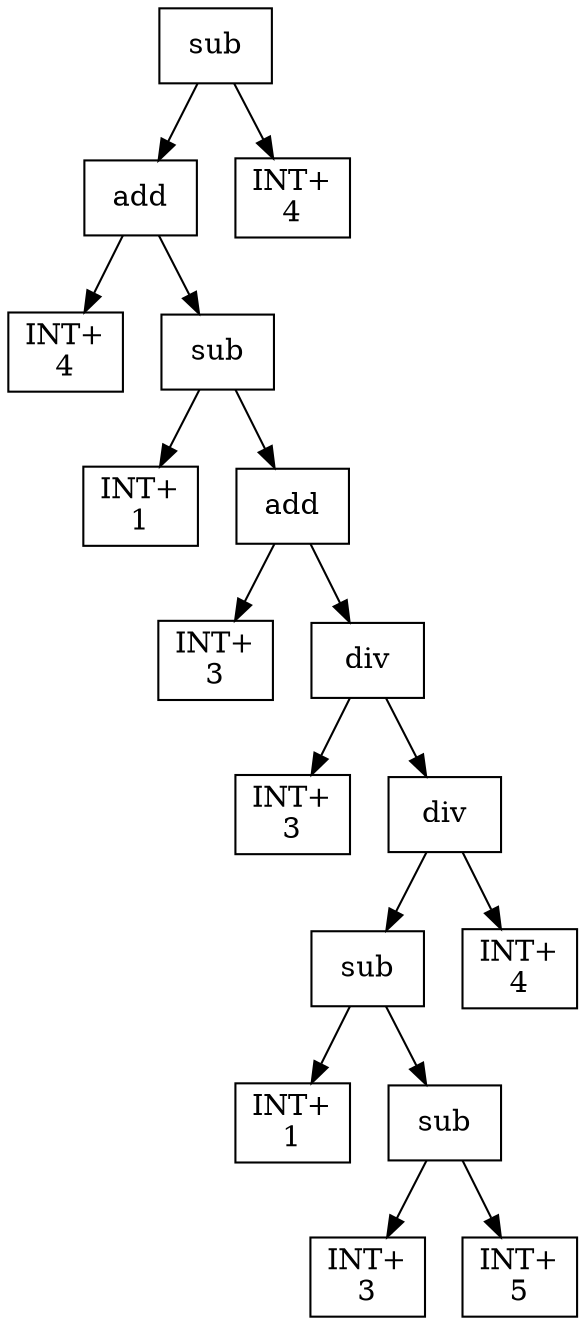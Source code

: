 digraph expr {
  node [shape=box];
  n1 [label="sub"];
  n2 [label="add"];
  n3 [label="INT+\n4"];
  n4 [label="sub"];
  n5 [label="INT+\n1"];
  n6 [label="add"];
  n7 [label="INT+\n3"];
  n8 [label="div"];
  n9 [label="INT+\n3"];
  n10 [label="div"];
  n11 [label="sub"];
  n12 [label="INT+\n1"];
  n13 [label="sub"];
  n14 [label="INT+\n3"];
  n15 [label="INT+\n5"];
  n13 -> n14;
  n13 -> n15;
  n11 -> n12;
  n11 -> n13;
  n16 [label="INT+\n4"];
  n10 -> n11;
  n10 -> n16;
  n8 -> n9;
  n8 -> n10;
  n6 -> n7;
  n6 -> n8;
  n4 -> n5;
  n4 -> n6;
  n2 -> n3;
  n2 -> n4;
  n17 [label="INT+\n4"];
  n1 -> n2;
  n1 -> n17;
}